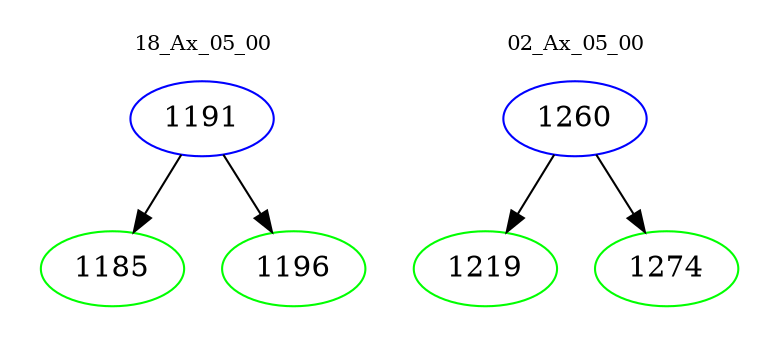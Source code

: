 digraph{
subgraph cluster_0 {
color = white
label = "18_Ax_05_00";
fontsize=10;
T0_1191 [label="1191", color="blue"]
T0_1191 -> T0_1185 [color="black"]
T0_1185 [label="1185", color="green"]
T0_1191 -> T0_1196 [color="black"]
T0_1196 [label="1196", color="green"]
}
subgraph cluster_1 {
color = white
label = "02_Ax_05_00";
fontsize=10;
T1_1260 [label="1260", color="blue"]
T1_1260 -> T1_1219 [color="black"]
T1_1219 [label="1219", color="green"]
T1_1260 -> T1_1274 [color="black"]
T1_1274 [label="1274", color="green"]
}
}
